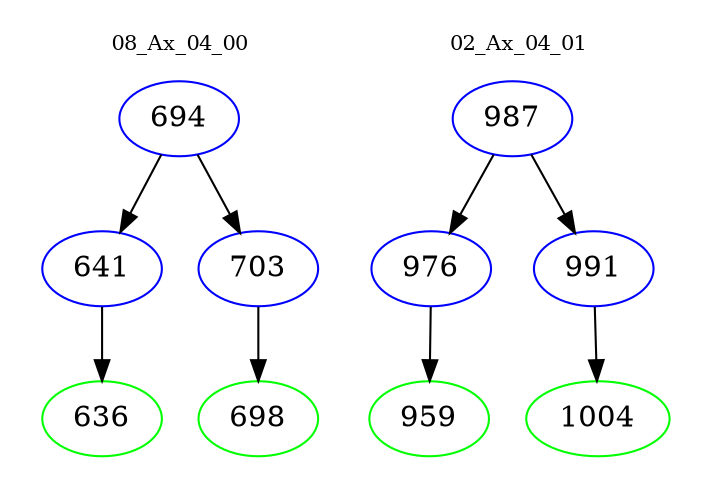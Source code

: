 digraph{
subgraph cluster_0 {
color = white
label = "08_Ax_04_00";
fontsize=10;
T0_694 [label="694", color="blue"]
T0_694 -> T0_641 [color="black"]
T0_641 [label="641", color="blue"]
T0_641 -> T0_636 [color="black"]
T0_636 [label="636", color="green"]
T0_694 -> T0_703 [color="black"]
T0_703 [label="703", color="blue"]
T0_703 -> T0_698 [color="black"]
T0_698 [label="698", color="green"]
}
subgraph cluster_1 {
color = white
label = "02_Ax_04_01";
fontsize=10;
T1_987 [label="987", color="blue"]
T1_987 -> T1_976 [color="black"]
T1_976 [label="976", color="blue"]
T1_976 -> T1_959 [color="black"]
T1_959 [label="959", color="green"]
T1_987 -> T1_991 [color="black"]
T1_991 [label="991", color="blue"]
T1_991 -> T1_1004 [color="black"]
T1_1004 [label="1004", color="green"]
}
}
